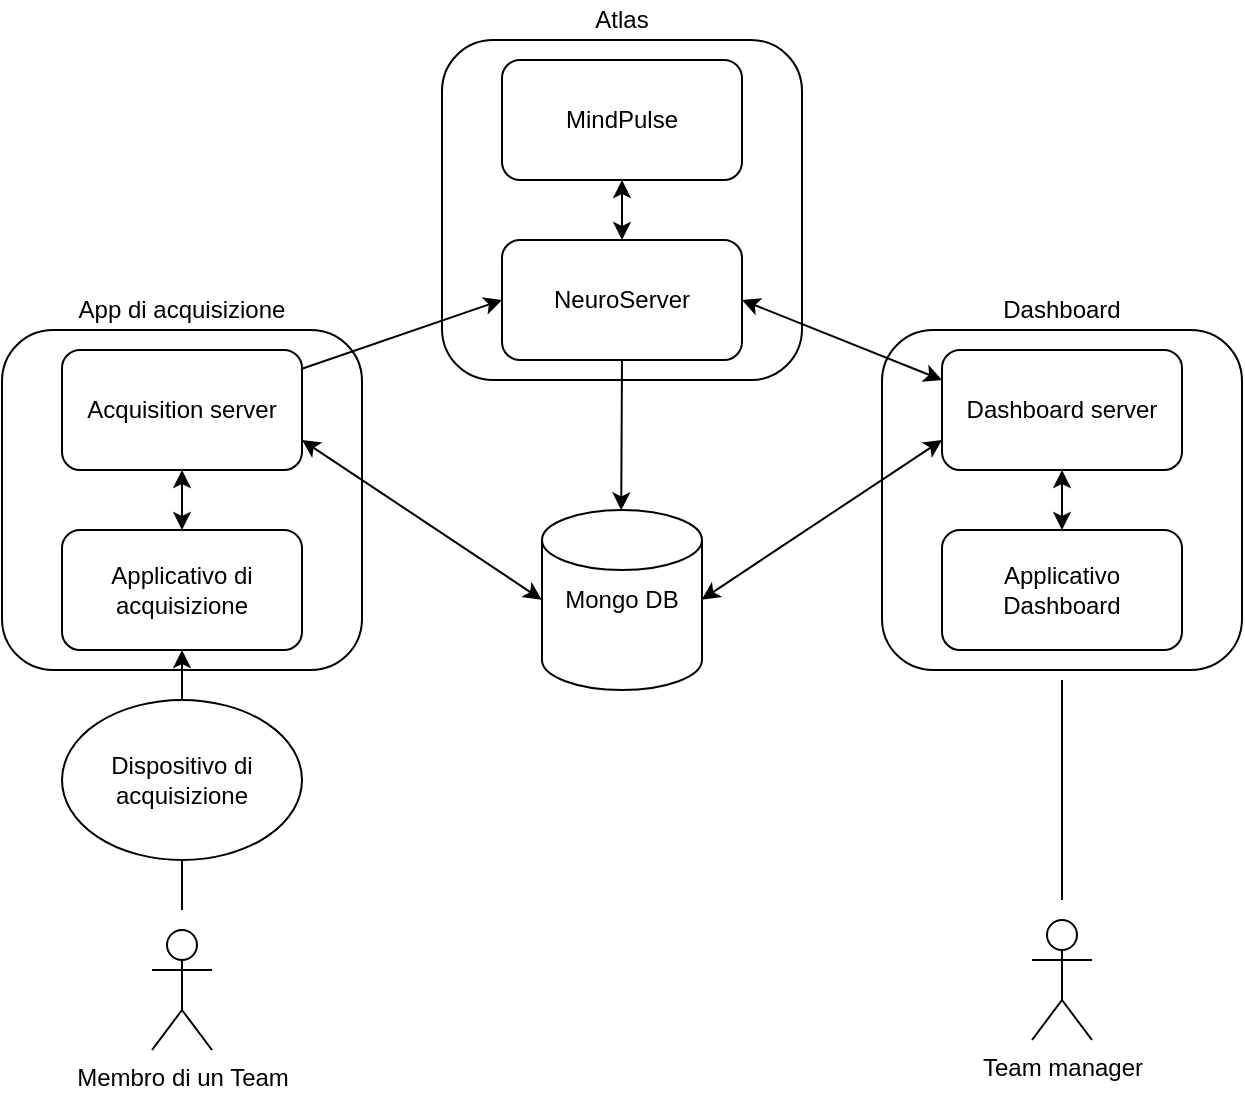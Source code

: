 <mxfile version="13.6.5" type="device"><diagram id="PKhEJTcr2gvaNY-A1xMj" name="Page-1"><mxGraphModel dx="716" dy="378" grid="1" gridSize="10" guides="1" tooltips="1" connect="1" arrows="1" fold="1" page="1" pageScale="1" pageWidth="827" pageHeight="1169" math="0" shadow="0"><root><mxCell id="0"/><mxCell id="1" parent="0"/><mxCell id="4elv_mt7qxn0KIrLb2ZE-17" value="" style="rounded=1;whiteSpace=wrap;html=1;" parent="1" vertex="1"><mxGeometry x="530" y="175" width="180" height="170" as="geometry"/></mxCell><mxCell id="4elv_mt7qxn0KIrLb2ZE-18" value="Applicativo Dashboard" style="rounded=1;whiteSpace=wrap;html=1;" parent="1" vertex="1"><mxGeometry x="560" y="275" width="120" height="60" as="geometry"/></mxCell><mxCell id="4elv_mt7qxn0KIrLb2ZE-19" value="Dashboard server" style="rounded=1;whiteSpace=wrap;html=1;" parent="1" vertex="1"><mxGeometry x="560" y="185" width="120" height="60" as="geometry"/></mxCell><mxCell id="4elv_mt7qxn0KIrLb2ZE-20" value="Dashboard" style="text;html=1;strokeColor=none;fillColor=none;align=center;verticalAlign=middle;whiteSpace=wrap;rounded=0;" parent="1" vertex="1"><mxGeometry x="560" y="155" width="120" height="20" as="geometry"/></mxCell><mxCell id="4elv_mt7qxn0KIrLb2ZE-23" value="" style="endArrow=classic;startArrow=classic;html=1;exitX=0.5;exitY=0;exitDx=0;exitDy=0;entryX=0.5;entryY=1;entryDx=0;entryDy=0;" parent="1" source="4elv_mt7qxn0KIrLb2ZE-18" target="4elv_mt7qxn0KIrLb2ZE-19" edge="1"><mxGeometry width="50" height="50" relative="1" as="geometry"><mxPoint x="390" y="205" as="sourcePoint"/><mxPoint x="631" y="245" as="targetPoint"/></mxGeometry></mxCell><mxCell id="4elv_mt7qxn0KIrLb2ZE-27" value="Mongo DB" style="shape=cylinder2;whiteSpace=wrap;html=1;boundedLbl=1;backgroundOutline=1;size=15;" parent="1" vertex="1"><mxGeometry x="360" y="265" width="80" height="90" as="geometry"/></mxCell><mxCell id="4elv_mt7qxn0KIrLb2ZE-35" value="Team manager" style="shape=umlActor;verticalLabelPosition=bottom;verticalAlign=top;html=1;outlineConnect=0;" parent="1" vertex="1"><mxGeometry x="605" y="470" width="30" height="60" as="geometry"/></mxCell><mxCell id="4elv_mt7qxn0KIrLb2ZE-36" value="" style="endArrow=none;html=1;" parent="1" edge="1"><mxGeometry width="50" height="50" relative="1" as="geometry"><mxPoint x="620" y="460" as="sourcePoint"/><mxPoint x="620" y="350" as="targetPoint"/></mxGeometry></mxCell><mxCell id="4elv_mt7qxn0KIrLb2ZE-42" value="" style="rounded=1;whiteSpace=wrap;html=1;" parent="1" vertex="1"><mxGeometry x="90" y="175" width="180" height="170" as="geometry"/></mxCell><mxCell id="4elv_mt7qxn0KIrLb2ZE-43" value="Applicativo di acquisizione" style="rounded=1;whiteSpace=wrap;html=1;" parent="1" vertex="1"><mxGeometry x="120" y="275" width="120" height="60" as="geometry"/></mxCell><mxCell id="4elv_mt7qxn0KIrLb2ZE-44" value="Acquisition server" style="rounded=1;whiteSpace=wrap;html=1;" parent="1" vertex="1"><mxGeometry x="120" y="185" width="120" height="60" as="geometry"/></mxCell><mxCell id="4elv_mt7qxn0KIrLb2ZE-45" value="App di acquisizione" style="text;html=1;strokeColor=none;fillColor=none;align=center;verticalAlign=middle;whiteSpace=wrap;rounded=0;" parent="1" vertex="1"><mxGeometry x="120" y="155" width="120" height="20" as="geometry"/></mxCell><mxCell id="4elv_mt7qxn0KIrLb2ZE-46" value="" style="endArrow=classic;startArrow=classic;html=1;exitX=0.5;exitY=0;exitDx=0;exitDy=0;entryX=0.5;entryY=1;entryDx=0;entryDy=0;" parent="1" source="4elv_mt7qxn0KIrLb2ZE-43" target="4elv_mt7qxn0KIrLb2ZE-44" edge="1"><mxGeometry width="50" height="50" relative="1" as="geometry"><mxPoint x="-50" y="205" as="sourcePoint"/><mxPoint x="191" y="245" as="targetPoint"/></mxGeometry></mxCell><mxCell id="4elv_mt7qxn0KIrLb2ZE-47" value="Membro di un Team" style="shape=umlActor;verticalLabelPosition=bottom;verticalAlign=top;html=1;outlineConnect=0;" parent="1" vertex="1"><mxGeometry x="165" y="475" width="30" height="60" as="geometry"/></mxCell><mxCell id="4elv_mt7qxn0KIrLb2ZE-48" value="" style="endArrow=none;html=1;entryX=0.5;entryY=1;entryDx=0;entryDy=0;entryPerimeter=0;" parent="1" edge="1" target="H7KNspcjrBiuM-YKJ3ro-6"><mxGeometry width="50" height="50" relative="1" as="geometry"><mxPoint x="180" y="465" as="sourcePoint"/><mxPoint x="180" y="445" as="targetPoint"/></mxGeometry></mxCell><mxCell id="H7KNspcjrBiuM-YKJ3ro-1" value="" style="rounded=1;whiteSpace=wrap;html=1;" vertex="1" parent="1"><mxGeometry x="310" y="30" width="180" height="170" as="geometry"/></mxCell><mxCell id="H7KNspcjrBiuM-YKJ3ro-2" value="NeuroServer" style="rounded=1;whiteSpace=wrap;html=1;" vertex="1" parent="1"><mxGeometry x="340" y="130" width="120" height="60" as="geometry"/></mxCell><mxCell id="H7KNspcjrBiuM-YKJ3ro-3" value="MindPulse" style="rounded=1;whiteSpace=wrap;html=1;" vertex="1" parent="1"><mxGeometry x="340" y="40" width="120" height="60" as="geometry"/></mxCell><mxCell id="H7KNspcjrBiuM-YKJ3ro-4" value="Atlas" style="text;html=1;strokeColor=none;fillColor=none;align=center;verticalAlign=middle;whiteSpace=wrap;rounded=0;" vertex="1" parent="1"><mxGeometry x="340" y="10" width="120" height="20" as="geometry"/></mxCell><mxCell id="H7KNspcjrBiuM-YKJ3ro-5" value="" style="endArrow=classic;startArrow=classic;html=1;exitX=0.5;exitY=0;exitDx=0;exitDy=0;entryX=0.5;entryY=1;entryDx=0;entryDy=0;" edge="1" parent="1" source="H7KNspcjrBiuM-YKJ3ro-2" target="H7KNspcjrBiuM-YKJ3ro-3"><mxGeometry width="50" height="50" relative="1" as="geometry"><mxPoint x="170" y="60" as="sourcePoint"/><mxPoint x="411" y="100" as="targetPoint"/></mxGeometry></mxCell><mxCell id="H7KNspcjrBiuM-YKJ3ro-6" value="Dispositivo di acquisizione" style="ellipse;whiteSpace=wrap;html=1;" vertex="1" parent="1"><mxGeometry x="120" y="360" width="120" height="80" as="geometry"/></mxCell><mxCell id="H7KNspcjrBiuM-YKJ3ro-7" value="" style="endArrow=classic;html=1;entryX=0.5;entryY=1;entryDx=0;entryDy=0;exitX=0.5;exitY=0;exitDx=0;exitDy=0;" edge="1" parent="1" source="H7KNspcjrBiuM-YKJ3ro-6" target="4elv_mt7qxn0KIrLb2ZE-43"><mxGeometry width="50" height="50" relative="1" as="geometry"><mxPoint x="390" y="400" as="sourcePoint"/><mxPoint x="440" y="350" as="targetPoint"/></mxGeometry></mxCell><mxCell id="H7KNspcjrBiuM-YKJ3ro-15" value="" style="endArrow=classic;html=1;entryX=0.495;entryY=0.002;entryDx=0;entryDy=0;entryPerimeter=0;exitX=0.5;exitY=1;exitDx=0;exitDy=0;" edge="1" parent="1" source="H7KNspcjrBiuM-YKJ3ro-2" target="4elv_mt7qxn0KIrLb2ZE-27"><mxGeometry width="50" height="50" relative="1" as="geometry"><mxPoint x="390" y="200" as="sourcePoint"/><mxPoint x="440" y="150" as="targetPoint"/></mxGeometry></mxCell><mxCell id="H7KNspcjrBiuM-YKJ3ro-16" value="" style="endArrow=classic;html=1;entryX=0;entryY=0.5;entryDx=0;entryDy=0;" edge="1" parent="1" source="4elv_mt7qxn0KIrLb2ZE-44" target="H7KNspcjrBiuM-YKJ3ro-2"><mxGeometry width="50" height="50" relative="1" as="geometry"><mxPoint x="390" y="270" as="sourcePoint"/><mxPoint x="440" y="220" as="targetPoint"/></mxGeometry></mxCell><mxCell id="H7KNspcjrBiuM-YKJ3ro-17" value="" style="endArrow=classic;startArrow=classic;html=1;exitX=1;exitY=0.75;exitDx=0;exitDy=0;entryX=-0.002;entryY=0.498;entryDx=0;entryDy=0;entryPerimeter=0;" edge="1" parent="1" source="4elv_mt7qxn0KIrLb2ZE-44" target="4elv_mt7qxn0KIrLb2ZE-27"><mxGeometry width="50" height="50" relative="1" as="geometry"><mxPoint x="390" y="270" as="sourcePoint"/><mxPoint x="440" y="220" as="targetPoint"/></mxGeometry></mxCell><mxCell id="H7KNspcjrBiuM-YKJ3ro-18" value="" style="endArrow=classic;startArrow=classic;html=1;entryX=0;entryY=0.25;entryDx=0;entryDy=0;exitX=1;exitY=0.5;exitDx=0;exitDy=0;" edge="1" parent="1" source="H7KNspcjrBiuM-YKJ3ro-2" target="4elv_mt7qxn0KIrLb2ZE-19"><mxGeometry width="50" height="50" relative="1" as="geometry"><mxPoint x="390" y="270" as="sourcePoint"/><mxPoint x="440" y="220" as="targetPoint"/></mxGeometry></mxCell><mxCell id="H7KNspcjrBiuM-YKJ3ro-19" value="" style="endArrow=classic;startArrow=classic;html=1;entryX=0;entryY=0.75;entryDx=0;entryDy=0;exitX=0.998;exitY=0.498;exitDx=0;exitDy=0;exitPerimeter=0;" edge="1" parent="1" source="4elv_mt7qxn0KIrLb2ZE-27" target="4elv_mt7qxn0KIrLb2ZE-19"><mxGeometry width="50" height="50" relative="1" as="geometry"><mxPoint x="390" y="270" as="sourcePoint"/><mxPoint x="440" y="220" as="targetPoint"/></mxGeometry></mxCell></root></mxGraphModel></diagram></mxfile>